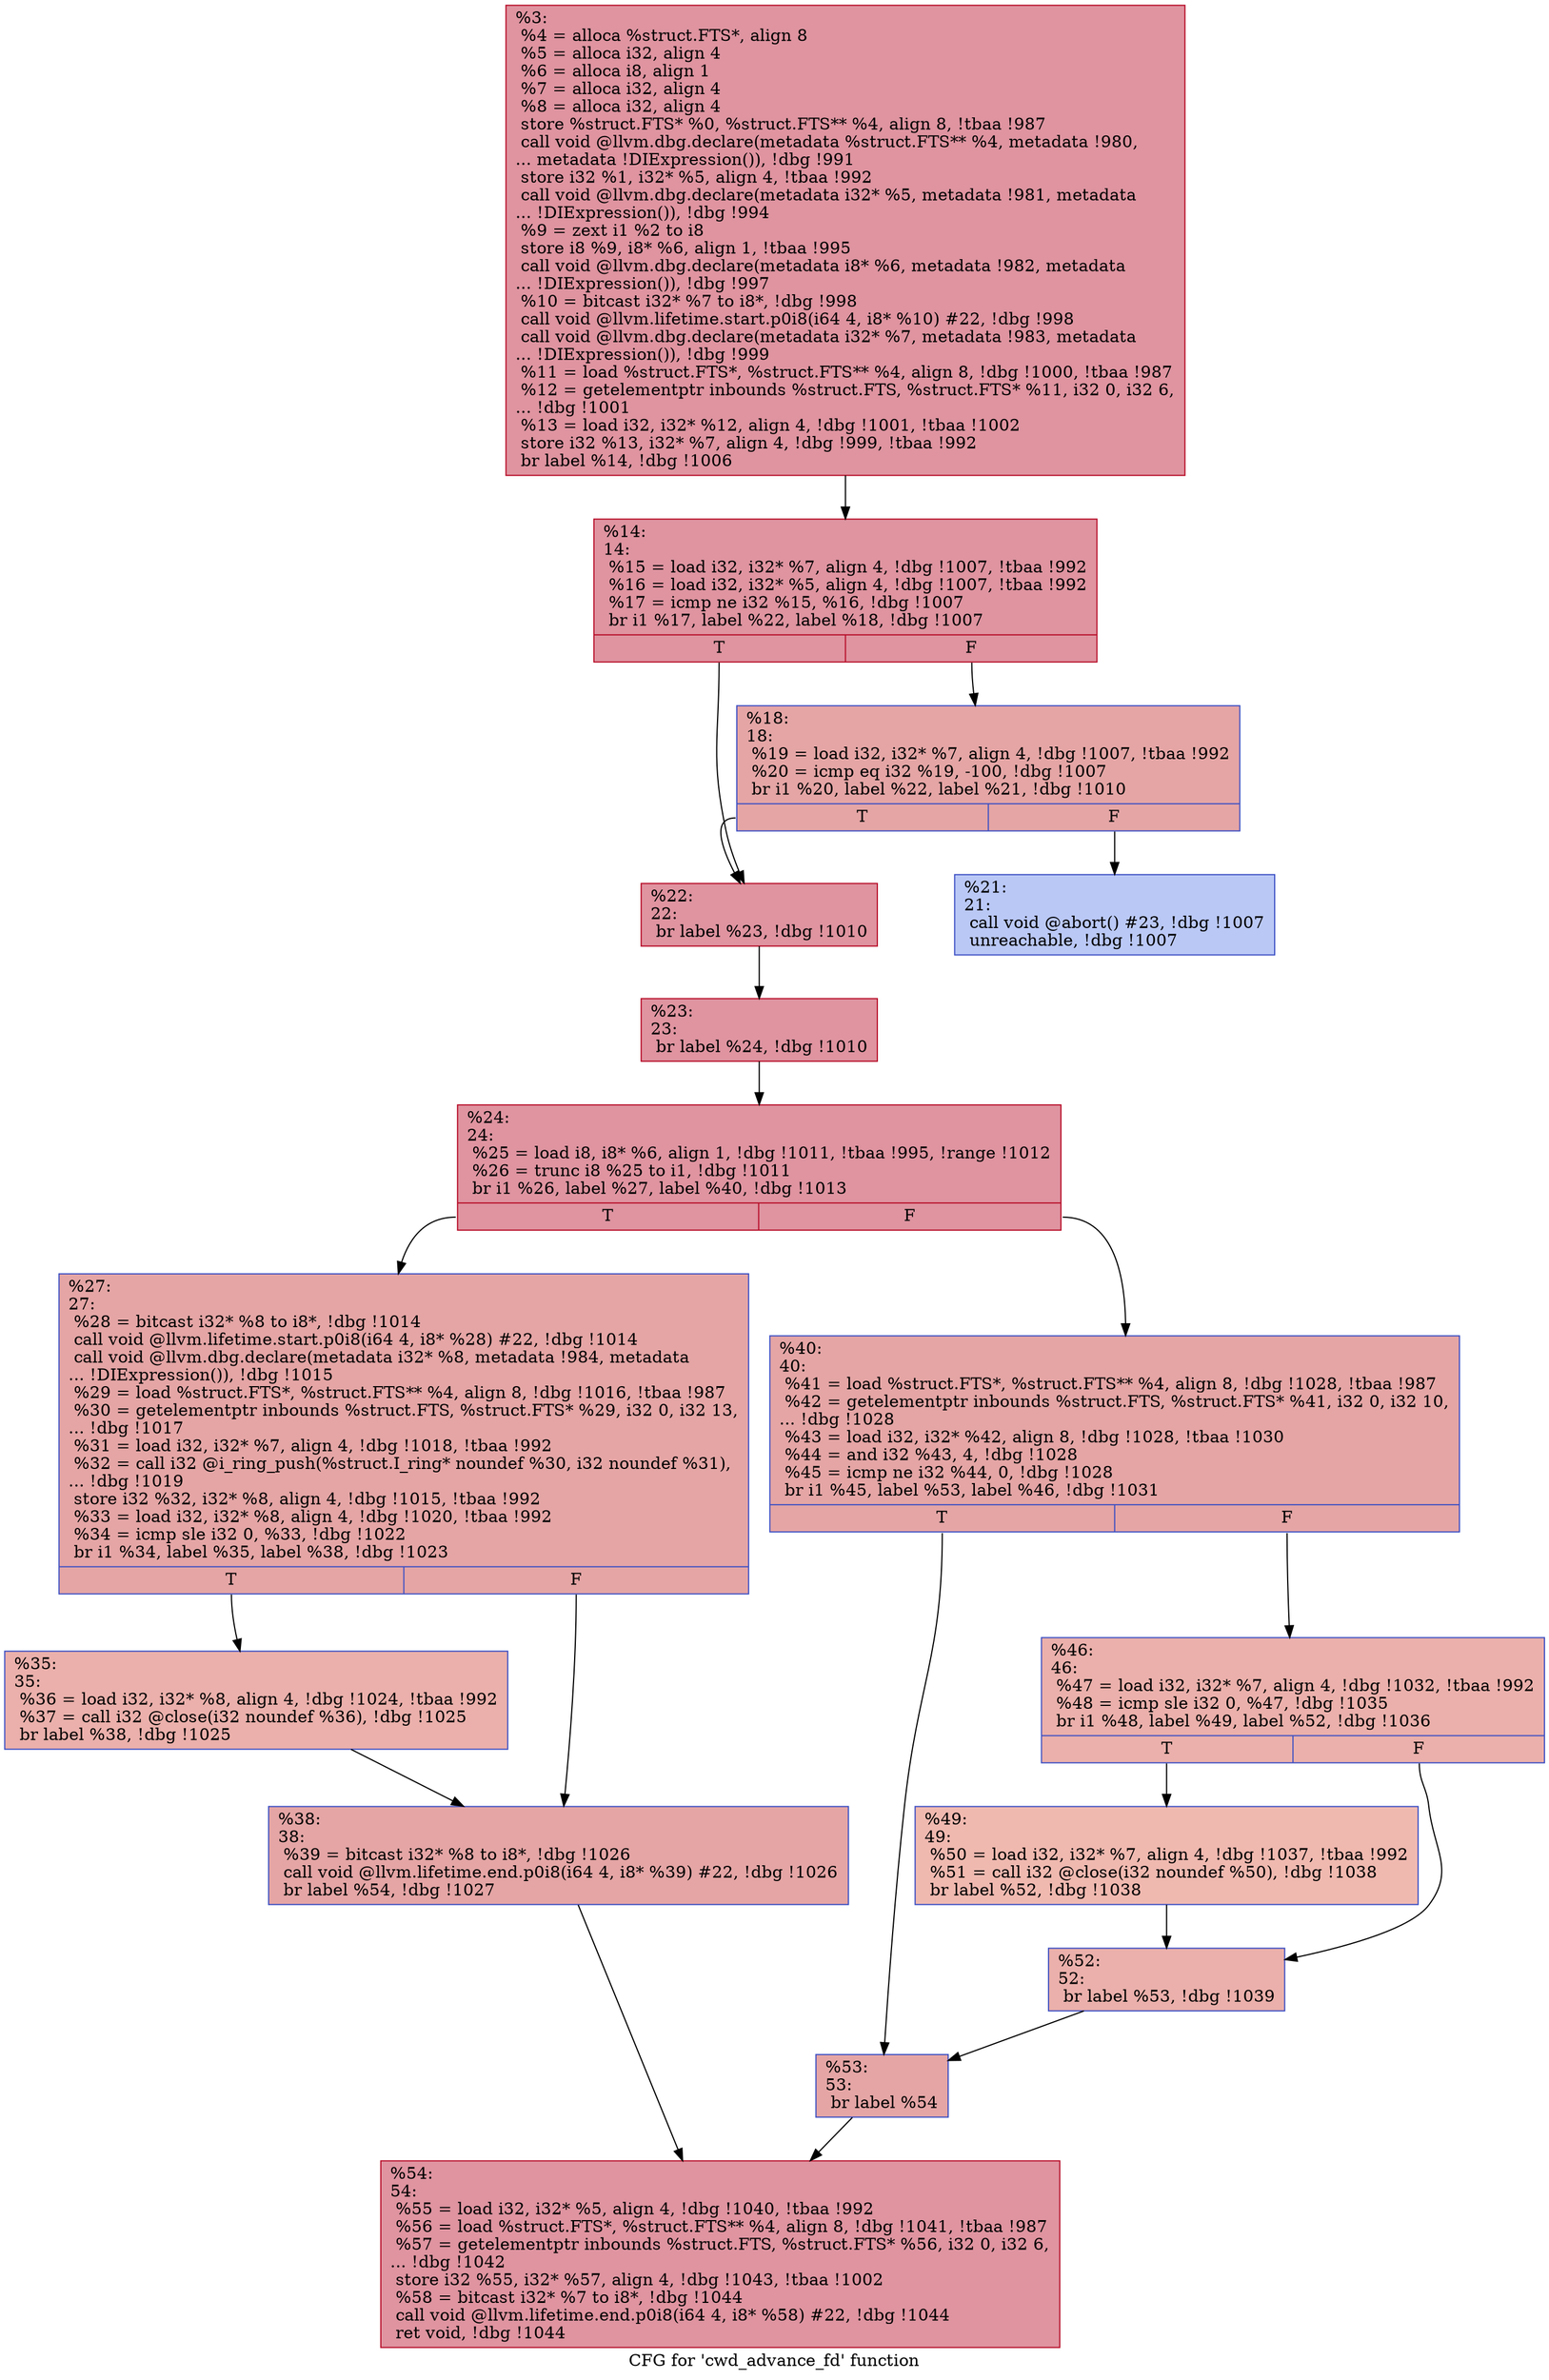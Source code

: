 digraph "CFG for 'cwd_advance_fd' function" {
	label="CFG for 'cwd_advance_fd' function";

	Node0x245f410 [shape=record,color="#b70d28ff", style=filled, fillcolor="#b70d2870",label="{%3:\l  %4 = alloca %struct.FTS*, align 8\l  %5 = alloca i32, align 4\l  %6 = alloca i8, align 1\l  %7 = alloca i32, align 4\l  %8 = alloca i32, align 4\l  store %struct.FTS* %0, %struct.FTS** %4, align 8, !tbaa !987\l  call void @llvm.dbg.declare(metadata %struct.FTS** %4, metadata !980,\l... metadata !DIExpression()), !dbg !991\l  store i32 %1, i32* %5, align 4, !tbaa !992\l  call void @llvm.dbg.declare(metadata i32* %5, metadata !981, metadata\l... !DIExpression()), !dbg !994\l  %9 = zext i1 %2 to i8\l  store i8 %9, i8* %6, align 1, !tbaa !995\l  call void @llvm.dbg.declare(metadata i8* %6, metadata !982, metadata\l... !DIExpression()), !dbg !997\l  %10 = bitcast i32* %7 to i8*, !dbg !998\l  call void @llvm.lifetime.start.p0i8(i64 4, i8* %10) #22, !dbg !998\l  call void @llvm.dbg.declare(metadata i32* %7, metadata !983, metadata\l... !DIExpression()), !dbg !999\l  %11 = load %struct.FTS*, %struct.FTS** %4, align 8, !dbg !1000, !tbaa !987\l  %12 = getelementptr inbounds %struct.FTS, %struct.FTS* %11, i32 0, i32 6,\l... !dbg !1001\l  %13 = load i32, i32* %12, align 4, !dbg !1001, !tbaa !1002\l  store i32 %13, i32* %7, align 4, !dbg !999, !tbaa !992\l  br label %14, !dbg !1006\l}"];
	Node0x245f410 -> Node0x245f460;
	Node0x245f460 [shape=record,color="#b70d28ff", style=filled, fillcolor="#b70d2870",label="{%14:\l14:                                               \l  %15 = load i32, i32* %7, align 4, !dbg !1007, !tbaa !992\l  %16 = load i32, i32* %5, align 4, !dbg !1007, !tbaa !992\l  %17 = icmp ne i32 %15, %16, !dbg !1007\l  br i1 %17, label %22, label %18, !dbg !1007\l|{<s0>T|<s1>F}}"];
	Node0x245f460:s0 -> Node0x245f550;
	Node0x245f460:s1 -> Node0x245f4b0;
	Node0x245f4b0 [shape=record,color="#3d50c3ff", style=filled, fillcolor="#c5333470",label="{%18:\l18:                                               \l  %19 = load i32, i32* %7, align 4, !dbg !1007, !tbaa !992\l  %20 = icmp eq i32 %19, -100, !dbg !1007\l  br i1 %20, label %22, label %21, !dbg !1010\l|{<s0>T|<s1>F}}"];
	Node0x245f4b0:s0 -> Node0x245f550;
	Node0x245f4b0:s1 -> Node0x245f500;
	Node0x245f500 [shape=record,color="#3d50c3ff", style=filled, fillcolor="#6282ea70",label="{%21:\l21:                                               \l  call void @abort() #23, !dbg !1007\l  unreachable, !dbg !1007\l}"];
	Node0x245f550 [shape=record,color="#b70d28ff", style=filled, fillcolor="#b70d2870",label="{%22:\l22:                                               \l  br label %23, !dbg !1010\l}"];
	Node0x245f550 -> Node0x245f5a0;
	Node0x245f5a0 [shape=record,color="#b70d28ff", style=filled, fillcolor="#b70d2870",label="{%23:\l23:                                               \l  br label %24, !dbg !1010\l}"];
	Node0x245f5a0 -> Node0x245f5f0;
	Node0x245f5f0 [shape=record,color="#b70d28ff", style=filled, fillcolor="#b70d2870",label="{%24:\l24:                                               \l  %25 = load i8, i8* %6, align 1, !dbg !1011, !tbaa !995, !range !1012\l  %26 = trunc i8 %25 to i1, !dbg !1011\l  br i1 %26, label %27, label %40, !dbg !1013\l|{<s0>T|<s1>F}}"];
	Node0x245f5f0:s0 -> Node0x245f640;
	Node0x245f5f0:s1 -> Node0x245f730;
	Node0x245f640 [shape=record,color="#3d50c3ff", style=filled, fillcolor="#c5333470",label="{%27:\l27:                                               \l  %28 = bitcast i32* %8 to i8*, !dbg !1014\l  call void @llvm.lifetime.start.p0i8(i64 4, i8* %28) #22, !dbg !1014\l  call void @llvm.dbg.declare(metadata i32* %8, metadata !984, metadata\l... !DIExpression()), !dbg !1015\l  %29 = load %struct.FTS*, %struct.FTS** %4, align 8, !dbg !1016, !tbaa !987\l  %30 = getelementptr inbounds %struct.FTS, %struct.FTS* %29, i32 0, i32 13,\l... !dbg !1017\l  %31 = load i32, i32* %7, align 4, !dbg !1018, !tbaa !992\l  %32 = call i32 @i_ring_push(%struct.I_ring* noundef %30, i32 noundef %31),\l... !dbg !1019\l  store i32 %32, i32* %8, align 4, !dbg !1015, !tbaa !992\l  %33 = load i32, i32* %8, align 4, !dbg !1020, !tbaa !992\l  %34 = icmp sle i32 0, %33, !dbg !1022\l  br i1 %34, label %35, label %38, !dbg !1023\l|{<s0>T|<s1>F}}"];
	Node0x245f640:s0 -> Node0x245f690;
	Node0x245f640:s1 -> Node0x245f6e0;
	Node0x245f690 [shape=record,color="#3d50c3ff", style=filled, fillcolor="#d24b4070",label="{%35:\l35:                                               \l  %36 = load i32, i32* %8, align 4, !dbg !1024, !tbaa !992\l  %37 = call i32 @close(i32 noundef %36), !dbg !1025\l  br label %38, !dbg !1025\l}"];
	Node0x245f690 -> Node0x245f6e0;
	Node0x245f6e0 [shape=record,color="#3d50c3ff", style=filled, fillcolor="#c5333470",label="{%38:\l38:                                               \l  %39 = bitcast i32* %8 to i8*, !dbg !1026\l  call void @llvm.lifetime.end.p0i8(i64 4, i8* %39) #22, !dbg !1026\l  br label %54, !dbg !1027\l}"];
	Node0x245f6e0 -> Node0x245f8c0;
	Node0x245f730 [shape=record,color="#3d50c3ff", style=filled, fillcolor="#c5333470",label="{%40:\l40:                                               \l  %41 = load %struct.FTS*, %struct.FTS** %4, align 8, !dbg !1028, !tbaa !987\l  %42 = getelementptr inbounds %struct.FTS, %struct.FTS* %41, i32 0, i32 10,\l... !dbg !1028\l  %43 = load i32, i32* %42, align 8, !dbg !1028, !tbaa !1030\l  %44 = and i32 %43, 4, !dbg !1028\l  %45 = icmp ne i32 %44, 0, !dbg !1028\l  br i1 %45, label %53, label %46, !dbg !1031\l|{<s0>T|<s1>F}}"];
	Node0x245f730:s0 -> Node0x245f870;
	Node0x245f730:s1 -> Node0x245f780;
	Node0x245f780 [shape=record,color="#3d50c3ff", style=filled, fillcolor="#d24b4070",label="{%46:\l46:                                               \l  %47 = load i32, i32* %7, align 4, !dbg !1032, !tbaa !992\l  %48 = icmp sle i32 0, %47, !dbg !1035\l  br i1 %48, label %49, label %52, !dbg !1036\l|{<s0>T|<s1>F}}"];
	Node0x245f780:s0 -> Node0x245f7d0;
	Node0x245f780:s1 -> Node0x245f820;
	Node0x245f7d0 [shape=record,color="#3d50c3ff", style=filled, fillcolor="#de614d70",label="{%49:\l49:                                               \l  %50 = load i32, i32* %7, align 4, !dbg !1037, !tbaa !992\l  %51 = call i32 @close(i32 noundef %50), !dbg !1038\l  br label %52, !dbg !1038\l}"];
	Node0x245f7d0 -> Node0x245f820;
	Node0x245f820 [shape=record,color="#3d50c3ff", style=filled, fillcolor="#d24b4070",label="{%52:\l52:                                               \l  br label %53, !dbg !1039\l}"];
	Node0x245f820 -> Node0x245f870;
	Node0x245f870 [shape=record,color="#3d50c3ff", style=filled, fillcolor="#c5333470",label="{%53:\l53:                                               \l  br label %54\l}"];
	Node0x245f870 -> Node0x245f8c0;
	Node0x245f8c0 [shape=record,color="#b70d28ff", style=filled, fillcolor="#b70d2870",label="{%54:\l54:                                               \l  %55 = load i32, i32* %5, align 4, !dbg !1040, !tbaa !992\l  %56 = load %struct.FTS*, %struct.FTS** %4, align 8, !dbg !1041, !tbaa !987\l  %57 = getelementptr inbounds %struct.FTS, %struct.FTS* %56, i32 0, i32 6,\l... !dbg !1042\l  store i32 %55, i32* %57, align 4, !dbg !1043, !tbaa !1002\l  %58 = bitcast i32* %7 to i8*, !dbg !1044\l  call void @llvm.lifetime.end.p0i8(i64 4, i8* %58) #22, !dbg !1044\l  ret void, !dbg !1044\l}"];
}
